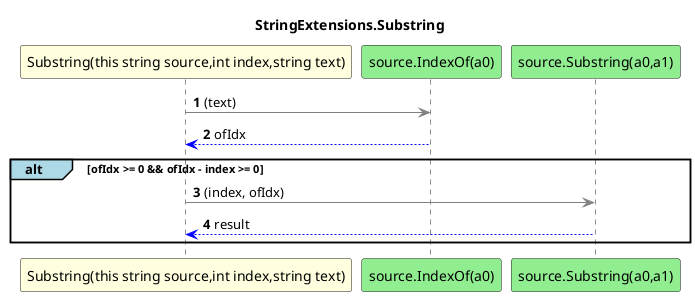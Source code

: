 @startuml StringExtensions.Substring
title StringExtensions.Substring
participant "Substring(this string source,int index,string text)" as Substring_p0_p1_p2 #LightYellow
participant "source.IndexOf(a0)" as source_IndexOf_a0 #LightGreen
participant "source.Substring(a0,a1)" as source_Substring_a0_a1 #LightGreen
autonumber
Substring_p0_p1_p2 -[#grey]> source_IndexOf_a0 : (text)
source_IndexOf_a0 -[#blue]-> Substring_p0_p1_p2 : ofIdx
alt#LightBlue ofIdx >= 0 && ofIdx - index >= 0
    Substring_p0_p1_p2 -[#grey]> source_Substring_a0_a1 : (index, ofIdx)
    source_Substring_a0_a1 -[#blue]-> Substring_p0_p1_p2 : result
end
@enduml
